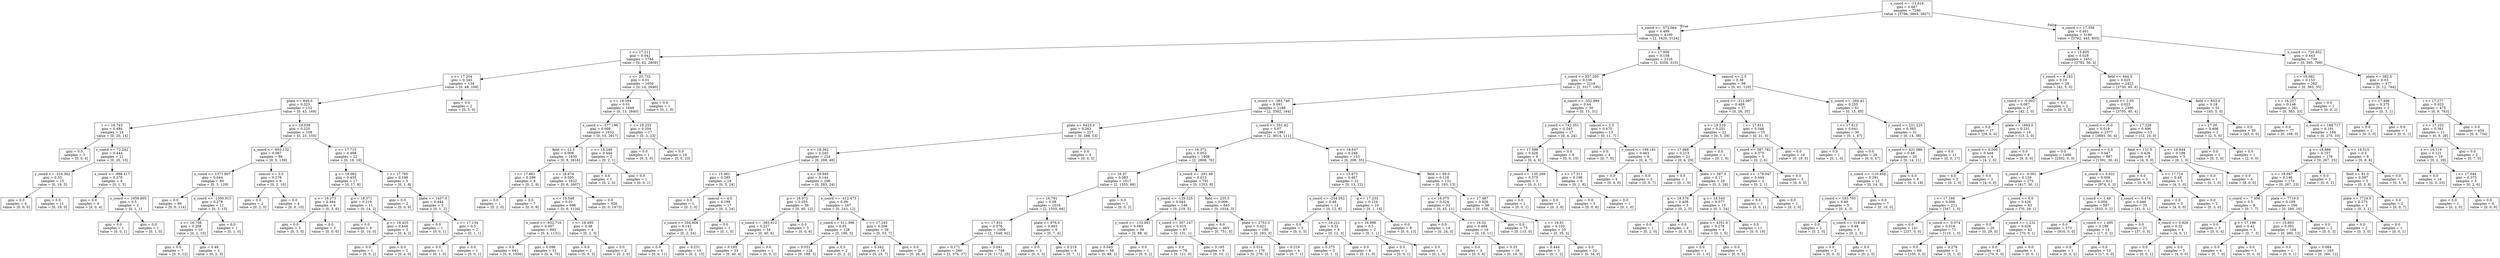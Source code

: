 digraph Tree {
node [shape=box] ;
0 [label="x_coord <= -13.616\ngini = 0.667\nsamples = 7290\nvalue = [3794, 3865, 3927]"] ;
1 [label="x_coord <= -572.064\ngini = 0.499\nsamples = 4100\nvalue = [2, 3420, 3124]"] ;
0 -> 1 [labeldistance=2.5, labelangle=45, headlabel="True"] ;
2 [label="z <= 17.211\ngini = 0.042\nsamples = 1784\nvalue = [0, 62, 2809]"] ;
1 -> 2 ;
3 [label="z <= 17.204\ngini = 0.345\nsamples = 134\nvalue = [0, 48, 169]"] ;
2 -> 3 ;
4 [label="plate <= 849.0\ngini = 0.323\nsamples = 132\nvalue = [0, 43, 169]"] ;
3 -> 4 ;
5 [label="r <= 16.743\ngini = 0.484\nsamples = 24\nvalue = [0, 20, 14]"] ;
4 -> 5 ;
6 [label="gini = 0.0\nsamples = 3\nvalue = [0, 0, 4]"] ;
5 -> 6 ;
7 [label="z_coord <= 72.242\ngini = 0.444\nsamples = 21\nvalue = [0, 20, 10]"] ;
5 -> 7 ;
8 [label="y_coord <= -316.362\ngini = 0.33\nsamples = 15\nvalue = [0, 19, 5]"] ;
7 -> 8 ;
9 [label="gini = 0.0\nsamples = 4\nvalue = [0, 0, 5]"] ;
8 -> 9 ;
10 [label="gini = 0.0\nsamples = 11\nvalue = [0, 19, 0]"] ;
8 -> 10 ;
11 [label="x_coord <= -998.417\ngini = 0.278\nsamples = 6\nvalue = [0, 1, 5]"] ;
7 -> 11 ;
12 [label="gini = 0.0\nsamples = 4\nvalue = [0, 0, 4]"] ;
11 -> 12 ;
13 [label="z_coord <= 1056.605\ngini = 0.5\nsamples = 2\nvalue = [0, 1, 1]"] ;
11 -> 13 ;
14 [label="gini = 0.0\nsamples = 1\nvalue = [0, 0, 1]"] ;
13 -> 14 ;
15 [label="gini = 0.0\nsamples = 1\nvalue = [0, 1, 0]"] ;
13 -> 15 ;
16 [label="u <= 19.039\ngini = 0.225\nsamples = 108\nvalue = [0, 23, 155]"] ;
4 -> 16 ;
17 [label="x_coord <= -603.132\ngini = 0.067\nsamples = 86\nvalue = [0, 5, 139]"] ;
16 -> 17 ;
18 [label="y_coord <= 1371.807\ngini = 0.044\nsamples = 80\nvalue = [0, 3, 129]"] ;
17 -> 18 ;
19 [label="gini = 0.0\nsamples = 69\nvalue = [0, 0, 114]"] ;
18 -> 19 ;
20 [label="x_coord <= -1300.915\ngini = 0.278\nsamples = 11\nvalue = [0, 3, 15]"] ;
18 -> 20 ;
21 [label="z <= 16.758\ngini = 0.208\nsamples = 10\nvalue = [0, 2, 15]"] ;
20 -> 21 ;
22 [label="gini = 0.0\nsamples = 7\nvalue = [0, 0, 12]"] ;
21 -> 22 ;
23 [label="gini = 0.48\nsamples = 3\nvalue = [0, 2, 3]"] ;
21 -> 23 ;
24 [label="gini = 0.0\nsamples = 1\nvalue = [0, 1, 0]"] ;
20 -> 24 ;
25 [label="camcol <= 3.5\ngini = 0.278\nsamples = 6\nvalue = [0, 2, 10]"] ;
17 -> 25 ;
26 [label="gini = 0.0\nsamples = 2\nvalue = [0, 2, 0]"] ;
25 -> 26 ;
27 [label="gini = 0.0\nsamples = 4\nvalue = [0, 0, 10]"] ;
25 -> 27 ;
28 [label="r <= 17.715\ngini = 0.498\nsamples = 22\nvalue = [0, 18, 16]"] ;
16 -> 28 ;
29 [label="g <= 18.062\ngini = 0.435\nsamples = 17\nvalue = [0, 17, 8]"] ;
28 -> 29 ;
30 [label="u <= 19.273\ngini = 0.444\nsamples = 6\nvalue = [0, 3, 6]"] ;
29 -> 30 ;
31 [label="gini = 0.0\nsamples = 3\nvalue = [0, 3, 0]"] ;
30 -> 31 ;
32 [label="gini = 0.0\nsamples = 3\nvalue = [0, 0, 6]"] ;
30 -> 32 ;
33 [label="g <= 18.371\ngini = 0.219\nsamples = 11\nvalue = [0, 14, 2]"] ;
29 -> 33 ;
34 [label="gini = 0.0\nsamples = 8\nvalue = [0, 10, 0]"] ;
33 -> 34 ;
35 [label="g <= 18.425\ngini = 0.444\nsamples = 3\nvalue = [0, 4, 2]"] ;
33 -> 35 ;
36 [label="gini = 0.0\nsamples = 1\nvalue = [0, 0, 2]"] ;
35 -> 36 ;
37 [label="gini = 0.0\nsamples = 2\nvalue = [0, 4, 0]"] ;
35 -> 37 ;
38 [label="r <= 17.785\ngini = 0.198\nsamples = 5\nvalue = [0, 1, 8]"] ;
28 -> 38 ;
39 [label="gini = 0.0\nsamples = 2\nvalue = [0, 0, 6]"] ;
38 -> 39 ;
40 [label="plate <= 1437.0\ngini = 0.444\nsamples = 3\nvalue = [0, 1, 2]"] ;
38 -> 40 ;
41 [label="gini = 0.0\nsamples = 1\nvalue = [0, 0, 1]"] ;
40 -> 41 ;
42 [label="z <= 17.134\ngini = 0.5\nsamples = 2\nvalue = [0, 1, 1]"] ;
40 -> 42 ;
43 [label="gini = 0.0\nsamples = 1\nvalue = [0, 1, 0]"] ;
42 -> 43 ;
44 [label="gini = 0.0\nsamples = 1\nvalue = [0, 0, 1]"] ;
42 -> 44 ;
45 [label="gini = 0.0\nsamples = 2\nvalue = [0, 5, 0]"] ;
3 -> 45 ;
46 [label="z <= 20.732\ngini = 0.01\nsamples = 1650\nvalue = [0, 14, 2640]"] ;
2 -> 46 ;
47 [label="u <= 19.594\ngini = 0.01\nsamples = 1649\nvalue = [0, 13, 2640]"] ;
46 -> 47 ;
48 [label="x_coord <= -577.196\ngini = 0.008\nsamples = 1632\nvalue = [0, 10, 2617]"] ;
47 -> 48 ;
49 [label="field <= 12.5\ngini = 0.006\nsamples = 1630\nvalue = [0, 8, 2616]"] ;
48 -> 49 ;
50 [label="i <= 17.661\ngini = 0.298\nsamples = 8\nvalue = [0, 2, 9]"] ;
49 -> 50 ;
51 [label="gini = 0.0\nsamples = 1\nvalue = [0, 2, 0]"] ;
50 -> 51 ;
52 [label="gini = 0.0\nsamples = 7\nvalue = [0, 0, 9]"] ;
50 -> 52 ;
53 [label="r <= 18.674\ngini = 0.005\nsamples = 1622\nvalue = [0, 6, 2607]"] ;
49 -> 53 ;
54 [label="u <= 19.548\ngini = 0.01\nsamples = 696\nvalue = [0, 6, 1134]"] ;
53 -> 54 ;
55 [label="x_coord <= -852.716\ngini = 0.007\nsamples = 692\nvalue = [0, 4, 1131]"] ;
54 -> 55 ;
56 [label="gini = 0.0\nsamples = 641\nvalue = [0, 0, 1056]"] ;
55 -> 56 ;
57 [label="gini = 0.096\nsamples = 51\nvalue = [0, 4, 75]"] ;
55 -> 57 ;
58 [label="r <= 18.495\ngini = 0.48\nsamples = 4\nvalue = [0, 2, 3]"] ;
54 -> 58 ;
59 [label="gini = 0.0\nsamples = 2\nvalue = [0, 0, 3]"] ;
58 -> 59 ;
60 [label="gini = 0.0\nsamples = 2\nvalue = [0, 2, 0]"] ;
58 -> 60 ;
61 [label="gini = 0.0\nsamples = 926\nvalue = [0, 0, 1473]"] ;
53 -> 61 ;
62 [label="r <= 18.249\ngini = 0.444\nsamples = 2\nvalue = [0, 2, 1]"] ;
48 -> 62 ;
63 [label="gini = 0.0\nsamples = 1\nvalue = [0, 2, 0]"] ;
62 -> 63 ;
64 [label="gini = 0.0\nsamples = 1\nvalue = [0, 0, 1]"] ;
62 -> 64 ;
65 [label="r <= 18.233\ngini = 0.204\nsamples = 17\nvalue = [0, 3, 23]"] ;
47 -> 65 ;
66 [label="gini = 0.0\nsamples = 1\nvalue = [0, 3, 0]"] ;
65 -> 66 ;
67 [label="gini = 0.0\nsamples = 16\nvalue = [0, 0, 23]"] ;
65 -> 67 ;
68 [label="gini = 0.0\nsamples = 1\nvalue = [0, 1, 0]"] ;
46 -> 68 ;
69 [label="r <= 17.956\ngini = 0.158\nsamples = 2316\nvalue = [2, 3358, 315]"] ;
1 -> 69 ;
70 [label="z_coord <= 557.205\ngini = 0.106\nsamples = 2218\nvalue = [2, 3317, 195]"] ;
69 -> 70 ;
71 [label="x_coord <= -383.746\ngini = 0.091\nsamples = 2188\nvalue = [2, 3302, 164]"] ;
70 -> 71 ;
72 [label="plate <= 6423.0\ngini = 0.263\nsamples = 227\nvalue = [0, 288, 53]"] ;
71 -> 72 ;
73 [label="u <= 18.362\ngini = 0.245\nsamples = 224\nvalue = [0, 288, 48]"] ;
72 -> 73 ;
74 [label="i <= 15.461\ngini = 0.285\nsamples = 18\nvalue = [0, 5, 24]"] ;
73 -> 74 ;
75 [label="gini = 0.0\nsamples = 1\nvalue = [0, 2, 0]"] ;
74 -> 75 ;
76 [label="camcol <= 4.5\ngini = 0.198\nsamples = 17\nvalue = [0, 3, 24]"] ;
74 -> 76 ;
77 [label="z_coord <= 204.608\ngini = 0.142\nsamples = 16\nvalue = [0, 2, 24]"] ;
76 -> 77 ;
78 [label="gini = 0.0\nsamples = 6\nvalue = [0, 0, 11]"] ;
77 -> 78 ;
79 [label="gini = 0.231\nsamples = 10\nvalue = [0, 2, 13]"] ;
77 -> 79 ;
80 [label="gini = 0.0\nsamples = 1\nvalue = [0, 1, 0]"] ;
76 -> 80 ;
81 [label="u <= 18.945\ngini = 0.144\nsamples = 206\nvalue = [0, 283, 24]"] ;
73 -> 81 ;
82 [label="g <= 18.072\ngini = 0.355\nsamples = 39\nvalue = [0, 40, 12]"] ;
81 -> 82 ;
83 [label="x_coord <= -383.912\ngini = 0.227\nsamples = 34\nvalue = [0, 40, 6]"] ;
82 -> 83 ;
84 [label="gini = 0.165\nsamples = 33\nvalue = [0, 40, 4]"] ;
83 -> 84 ;
85 [label="gini = 0.0\nsamples = 1\nvalue = [0, 0, 2]"] ;
83 -> 85 ;
86 [label="gini = 0.0\nsamples = 5\nvalue = [0, 0, 6]"] ;
82 -> 86 ;
87 [label="x_coord <= -412.473\ngini = 0.09\nsamples = 167\nvalue = [0, 243, 12]"] ;
81 -> 87 ;
88 [label="y_coord <= 511.396\ngini = 0.05\nsamples = 128\nvalue = [0, 190, 5]"] ;
87 -> 88 ;
89 [label="gini = 0.031\nsamples = 126\nvalue = [0, 188, 3]"] ;
88 -> 89 ;
90 [label="gini = 0.5\nsamples = 2\nvalue = [0, 2, 2]"] ;
88 -> 90 ;
91 [label="r <= 17.245\ngini = 0.206\nsamples = 39\nvalue = [0, 53, 7]"] ;
87 -> 91 ;
92 [label="gini = 0.342\nsamples = 19\nvalue = [0, 25, 7]"] ;
91 -> 92 ;
93 [label="gini = 0.0\nsamples = 20\nvalue = [0, 28, 0]"] ;
91 -> 93 ;
94 [label="gini = 0.0\nsamples = 3\nvalue = [0, 0, 5]"] ;
72 -> 94 ;
95 [label="z_coord <= 351.42\ngini = 0.07\nsamples = 1961\nvalue = [2, 3014, 111]"] ;
71 -> 95 ;
96 [label="i <= 16.372\ngini = 0.053\nsamples = 1808\nvalue = [2, 2808, 76]"] ;
95 -> 96 ;
97 [label="i <= 16.37\ngini = 0.083\nsamples = 1017\nvalue = [2, 1555, 68]"] ;
96 -> 97 ;
98 [label="r <= 16.791\ngini = 0.08\nsamples = 1016\nvalue = [2, 1555, 66]"] ;
97 -> 98 ;
99 [label="u <= 17.831\ngini = 0.076\nsamples = 1008\nvalue = [2, 1548, 62]"] ;
98 -> 99 ;
100 [label="gini = 0.171\nsamples = 260\nvalue = [2, 376, 37]"] ;
99 -> 100 ;
101 [label="gini = 0.041\nsamples = 748\nvalue = [0, 1172, 25]"] ;
99 -> 101 ;
102 [label="plate <= 976.0\ngini = 0.463\nsamples = 8\nvalue = [0, 7, 4]"] ;
98 -> 102 ;
103 [label="gini = 0.0\nsamples = 2\nvalue = [0, 0, 3]"] ;
102 -> 103 ;
104 [label="gini = 0.219\nsamples = 6\nvalue = [0, 7, 1]"] ;
102 -> 104 ;
105 [label="gini = 0.0\nsamples = 1\nvalue = [0, 0, 2]"] ;
97 -> 105 ;
106 [label="x_coord <= -291.49\ngini = 0.013\nsamples = 791\nvalue = [0, 1253, 8]"] ;
96 -> 106 ;
107 [label="y_coord <= -129.325\ngini = 0.044\nsamples = 146\nvalue = [0, 219, 5]"] ;
106 -> 107 ;
108 [label="y_coord <= -133.991\ngini = 0.083\nsamples = 59\nvalue = [0, 88, 4]"] ;
107 -> 108 ;
109 [label="gini = 0.043\nsamples = 58\nvalue = [0, 88, 2]"] ;
108 -> 109 ;
110 [label="gini = 0.0\nsamples = 1\nvalue = [0, 0, 2]"] ;
108 -> 110 ;
111 [label="z_coord <= 307.147\ngini = 0.015\nsamples = 87\nvalue = [0, 131, 1]"] ;
107 -> 111 ;
112 [label="gini = 0.0\nsamples = 78\nvalue = [0, 121, 0]"] ;
111 -> 112 ;
113 [label="gini = 0.165\nsamples = 9\nvalue = [0, 10, 1]"] ;
111 -> 113 ;
114 [label="field <= 235.5\ngini = 0.006\nsamples = 645\nvalue = [0, 1034, 3]"] ;
106 -> 114 ;
115 [label="gini = 0.0\nsamples = 465\nvalue = [0, 751, 0]"] ;
114 -> 115 ;
116 [label="plate <= 2753.5\ngini = 0.021\nsamples = 180\nvalue = [0, 283, 3]"] ;
114 -> 116 ;
117 [label="gini = 0.014\nsamples = 176\nvalue = [0, 276, 2]"] ;
116 -> 117 ;
118 [label="gini = 0.219\nsamples = 4\nvalue = [0, 7, 1]"] ;
116 -> 118 ;
119 [label="u <= 18.647\ngini = 0.248\nsamples = 153\nvalue = [0, 206, 35]"] ;
95 -> 119 ;
120 [label="z <= 15.873\ngini = 0.467\nsamples = 22\nvalue = [0, 13, 22]"] ;
119 -> 120 ;
121 [label="x_coord <= -254.052\ngini = 0.48\nsamples = 12\nvalue = [0, 12, 8]"] ;
120 -> 121 ;
122 [label="gini = 0.0\nsamples = 3\nvalue = [0, 0, 5]"] ;
121 -> 122 ;
123 [label="u <= 18.221\ngini = 0.32\nsamples = 9\nvalue = [0, 12, 3]"] ;
121 -> 123 ;
124 [label="gini = 0.375\nsamples = 3\nvalue = [0, 1, 3]"] ;
123 -> 124 ;
125 [label="gini = 0.0\nsamples = 6\nvalue = [0, 11, 0]"] ;
123 -> 125 ;
126 [label="g <= 17.233\ngini = 0.124\nsamples = 10\nvalue = [0, 1, 14]"] ;
120 -> 126 ;
127 [label="g <= 16.996\ngini = 0.5\nsamples = 2\nvalue = [0, 1, 1]"] ;
126 -> 127 ;
128 [label="gini = 0.0\nsamples = 1\nvalue = [0, 0, 1]"] ;
127 -> 128 ;
129 [label="gini = 0.0\nsamples = 1\nvalue = [0, 1, 0]"] ;
127 -> 129 ;
130 [label="gini = 0.0\nsamples = 8\nvalue = [0, 0, 13]"] ;
126 -> 130 ;
131 [label="field <= 69.0\ngini = 0.118\nsamples = 131\nvalue = [0, 193, 13]"] ;
119 -> 131 ;
132 [label="z <= 16.075\ngini = 0.324\nsamples = 33\nvalue = [0, 43, 11]"] ;
131 -> 132 ;
133 [label="gini = 0.0\nsamples = 14\nvalue = [0, 24, 0]"] ;
132 -> 133 ;
134 [label="i <= 16.52\ngini = 0.464\nsamples = 19\nvalue = [0, 19, 11]"] ;
132 -> 134 ;
135 [label="gini = 0.0\nsamples = 3\nvalue = [0, 0, 6]"] ;
134 -> 135 ;
136 [label="gini = 0.33\nsamples = 16\nvalue = [0, 19, 5]"] ;
134 -> 136 ;
137 [label="r <= 17.487\ngini = 0.026\nsamples = 98\nvalue = [0, 150, 2]"] ;
131 -> 137 ;
138 [label="gini = 0.0\nsamples = 73\nvalue = [0, 115, 0]"] ;
137 -> 138 ;
139 [label="z <= 16.91\ngini = 0.102\nsamples = 25\nvalue = [0, 35, 2]"] ;
137 -> 139 ;
140 [label="gini = 0.444\nsamples = 3\nvalue = [0, 1, 2]"] ;
139 -> 140 ;
141 [label="gini = 0.0\nsamples = 22\nvalue = [0, 34, 0]"] ;
139 -> 141 ;
142 [label="x_coord <= -352.899\ngini = 0.44\nsamples = 30\nvalue = [0, 15, 31]"] ;
70 -> 142 ;
143 [label="z_coord <= 742.351\ngini = 0.245\nsamples = 17\nvalue = [0, 4, 24]"] ;
142 -> 143 ;
144 [label="r <= 17.598\ngini = 0.426\nsamples = 9\nvalue = [0, 4, 9]"] ;
143 -> 144 ;
145 [label="y_coord <= -135.209\ngini = 0.375\nsamples = 3\nvalue = [0, 3, 1]"] ;
144 -> 145 ;
146 [label="gini = 0.0\nsamples = 1\nvalue = [0, 0, 1]"] ;
145 -> 146 ;
147 [label="gini = 0.0\nsamples = 2\nvalue = [0, 3, 0]"] ;
145 -> 147 ;
148 [label="z <= 17.311\ngini = 0.198\nsamples = 6\nvalue = [0, 1, 8]"] ;
144 -> 148 ;
149 [label="gini = 0.0\nsamples = 5\nvalue = [0, 0, 8]"] ;
148 -> 149 ;
150 [label="gini = 0.0\nsamples = 1\nvalue = [0, 1, 0]"] ;
148 -> 150 ;
151 [label="gini = 0.0\nsamples = 8\nvalue = [0, 0, 15]"] ;
143 -> 151 ;
152 [label="camcol <= 2.5\ngini = 0.475\nsamples = 13\nvalue = [0, 11, 7]"] ;
142 -> 152 ;
153 [label="gini = 0.0\nsamples = 4\nvalue = [0, 7, 0]"] ;
152 -> 153 ;
154 [label="y_coord <= 199.181\ngini = 0.463\nsamples = 9\nvalue = [0, 4, 7]"] ;
152 -> 154 ;
155 [label="gini = 0.0\nsamples = 4\nvalue = [0, 4, 0]"] ;
154 -> 155 ;
156 [label="gini = 0.0\nsamples = 5\nvalue = [0, 0, 7]"] ;
154 -> 156 ;
157 [label="camcol <= 2.5\ngini = 0.38\nsamples = 98\nvalue = [0, 41, 120]"] ;
69 -> 157 ;
158 [label="x_coord <= -312.097\ngini = 0.489\nsamples = 37\nvalue = [0, 26, 35]"] ;
157 -> 158 ;
159 [label="u <= 19.519\ngini = 0.251\nsamples = 22\nvalue = [0, 5, 29]"] ;
158 -> 159 ;
160 [label="i <= 17.688\ngini = 0.213\nsamples = 21\nvalue = [0, 4, 29]"] ;
159 -> 160 ;
161 [label="gini = 0.0\nsamples = 1\nvalue = [0, 1, 0]"] ;
160 -> 161 ;
162 [label="plate <= 587.0\ngini = 0.17\nsamples = 20\nvalue = [0, 3, 29]"] ;
160 -> 162 ;
163 [label="g <= 18.576\ngini = 0.408\nsamples = 5\nvalue = [0, 2, 5]"] ;
162 -> 163 ;
164 [label="gini = 0.0\nsamples = 1\nvalue = [0, 2, 0]"] ;
163 -> 164 ;
165 [label="gini = 0.0\nsamples = 4\nvalue = [0, 0, 5]"] ;
163 -> 165 ;
166 [label="g <= 18.543\ngini = 0.077\nsamples = 15\nvalue = [0, 1, 24]"] ;
162 -> 166 ;
167 [label="plate <= 4351.0\ngini = 0.278\nsamples = 4\nvalue = [0, 1, 5]"] ;
166 -> 167 ;
168 [label="gini = 0.0\nsamples = 1\nvalue = [0, 1, 0]"] ;
167 -> 168 ;
169 [label="gini = 0.0\nsamples = 3\nvalue = [0, 0, 5]"] ;
167 -> 169 ;
170 [label="gini = 0.0\nsamples = 11\nvalue = [0, 0, 19]"] ;
166 -> 170 ;
171 [label="gini = 0.0\nsamples = 1\nvalue = [0, 1, 0]"] ;
159 -> 171 ;
172 [label="i <= 17.811\ngini = 0.346\nsamples = 15\nvalue = [0, 21, 6]"] ;
158 -> 172 ;
173 [label="z_coord <= 387.782\ngini = 0.375\nsamples = 5\nvalue = [0, 2, 6]"] ;
172 -> 173 ;
174 [label="x_coord <= -178.047\ngini = 0.444\nsamples = 2\nvalue = [0, 2, 1]"] ;
173 -> 174 ;
175 [label="gini = 0.0\nsamples = 1\nvalue = [0, 0, 1]"] ;
174 -> 175 ;
176 [label="gini = 0.0\nsamples = 1\nvalue = [0, 2, 0]"] ;
174 -> 176 ;
177 [label="gini = 0.0\nsamples = 3\nvalue = [0, 0, 5]"] ;
173 -> 177 ;
178 [label="gini = 0.0\nsamples = 10\nvalue = [0, 19, 0]"] ;
172 -> 178 ;
179 [label="y_coord <= -260.42\ngini = 0.255\nsamples = 61\nvalue = [0, 15, 85]"] ;
157 -> 179 ;
180 [label="i <= 17.613\ngini = 0.041\nsamples = 30\nvalue = [0, 1, 47]"] ;
179 -> 180 ;
181 [label="gini = 0.0\nsamples = 1\nvalue = [0, 1, 0]"] ;
180 -> 181 ;
182 [label="gini = 0.0\nsamples = 29\nvalue = [0, 0, 47]"] ;
180 -> 182 ;
183 [label="y_coord <= 221.225\ngini = 0.393\nsamples = 31\nvalue = [0, 14, 38]"] ;
179 -> 183 ;
184 [label="z_coord <= 431.086\ngini = 0.48\nsamples = 20\nvalue = [0, 14, 21]"] ;
183 -> 184 ;
185 [label="y_coord <= -110.858\ngini = 0.291\nsamples = 12\nvalue = [0, 14, 3]"] ;
184 -> 185 ;
186 [label="z_coord <= 183.705\ngini = 0.49\nsamples = 5\nvalue = [0, 4, 3]"] ;
185 -> 186 ;
187 [label="gini = 0.0\nsamples = 2\nvalue = [0, 2, 0]"] ;
186 -> 187 ;
188 [label="z_coord <= 319.48\ngini = 0.48\nsamples = 3\nvalue = [0, 2, 3]"] ;
186 -> 188 ;
189 [label="gini = 0.0\nsamples = 2\nvalue = [0, 0, 3]"] ;
188 -> 189 ;
190 [label="gini = 0.0\nsamples = 1\nvalue = [0, 2, 0]"] ;
188 -> 190 ;
191 [label="gini = 0.0\nsamples = 7\nvalue = [0, 10, 0]"] ;
185 -> 191 ;
192 [label="gini = 0.0\nsamples = 8\nvalue = [0, 0, 18]"] ;
184 -> 192 ;
193 [label="gini = 0.0\nsamples = 11\nvalue = [0, 0, 17]"] ;
183 -> 193 ;
194 [label="x_coord <= 17.358\ngini = 0.401\nsamples = 3190\nvalue = [3792, 445, 803]"] ;
0 -> 194 [labeldistance=2.5, labelangle=-45, headlabel="False"] ;
195 [label="u <= 15.605\ngini = 0.028\nsamples = 2451\nvalue = [3792, 50, 4]"] ;
194 -> 195 ;
196 [label="z_coord <= 8.183\ngini = 0.19\nsamples = 29\nvalue = [42, 5, 0]"] ;
195 -> 196 ;
197 [label="z_coord <= -0.002\ngini = 0.087\nsamples = 27\nvalue = [42, 2, 0]"] ;
196 -> 197 ;
198 [label="gini = 0.0\nsamples = 17\nvalue = [29, 0, 0]"] ;
197 -> 198 ;
199 [label="plate <= 1664.0\ngini = 0.231\nsamples = 10\nvalue = [13, 2, 0]"] ;
197 -> 199 ;
200 [label="z_coord <= 0.006\ngini = 0.444\nsamples = 4\nvalue = [4, 2, 0]"] ;
199 -> 200 ;
201 [label="gini = 0.0\nsamples = 2\nvalue = [0, 2, 0]"] ;
200 -> 201 ;
202 [label="gini = 0.0\nsamples = 2\nvalue = [4, 0, 0]"] ;
200 -> 202 ;
203 [label="gini = 0.0\nsamples = 6\nvalue = [9, 0, 0]"] ;
199 -> 203 ;
204 [label="gini = 0.0\nsamples = 2\nvalue = [0, 3, 0]"] ;
196 -> 204 ;
205 [label="field <= 644.5\ngini = 0.025\nsamples = 2422\nvalue = [3750, 45, 4]"] ;
195 -> 205 ;
206 [label="z_coord <= 2.05\ngini = 0.023\nsamples = 2390\nvalue = [3705, 40, 4]"] ;
205 -> 206 ;
207 [label="z_coord <= -0.0\ngini = 0.018\nsamples = 2377\nvalue = [3693, 30, 4]"] ;
206 -> 207 ;
208 [label="gini = 0.0\nsamples = 1490\nvalue = [2302, 0, 0]"] ;
207 -> 208 ;
209 [label="y_coord <= 0.0\ngini = 0.047\nsamples = 887\nvalue = [1391, 30, 4]"] ;
207 -> 209 ;
210 [label="x_coord <= -0.001\ngini = 0.129\nsamples = 275\nvalue = [417, 30, 1]"] ;
209 -> 210 ;
211 [label="i <= 17.166\ngini = 0.006\nsamples = 212\nvalue = [347, 1, 0]"] ;
210 -> 211 ;
212 [label="gini = 0.0\nsamples = 141\nvalue = [237, 0, 0]"] ;
211 -> 212 ;
213 [label="x_coord <= -0.074\ngini = 0.018\nsamples = 71\nvalue = [110, 1, 0]"] ;
211 -> 213 ;
214 [label="gini = 0.0\nsamples = 68\nvalue = [105, 0, 0]"] ;
213 -> 214 ;
215 [label="gini = 0.278\nsamples = 3\nvalue = [5, 1, 0]"] ;
213 -> 215 ;
216 [label="z_coord <= 0.0\ngini = 0.426\nsamples = 63\nvalue = [70, 29, 1]"] ;
210 -> 216 ;
217 [label="gini = 0.0\nsamples = 20\nvalue = [0, 29, 0]"] ;
216 -> 217 ;
218 [label="z_coord <= 1.232\ngini = 0.028\nsamples = 43\nvalue = [70, 0, 1]"] ;
216 -> 218 ;
219 [label="gini = 0.0\nsamples = 42\nvalue = [70, 0, 0]"] ;
218 -> 219 ;
220 [label="gini = 0.0\nsamples = 1\nvalue = [0, 0, 1]"] ;
218 -> 220 ;
221 [label="x_coord <= 0.621\ngini = 0.006\nsamples = 612\nvalue = [974, 0, 3]"] ;
209 -> 221 ;
222 [label="z_coord <= 1.49\ngini = 0.004\nsamples = 587\nvalue = [933, 0, 2]"] ;
221 -> 222 ;
223 [label="gini = 0.0\nsamples = 573\nvalue = [916, 0, 0]"] ;
222 -> 223 ;
224 [label="z_coord <= 1.495\ngini = 0.188\nsamples = 14\nvalue = [17, 0, 2]"] ;
222 -> 224 ;
225 [label="gini = 0.0\nsamples = 1\nvalue = [0, 0, 2]"] ;
224 -> 225 ;
226 [label="gini = 0.0\nsamples = 13\nvalue = [17, 0, 0]"] ;
224 -> 226 ;
227 [label="z_coord <= 0.474\ngini = 0.046\nsamples = 25\nvalue = [41, 0, 1]"] ;
221 -> 227 ;
228 [label="gini = 0.0\nsamples = 21\nvalue = [37, 0, 0]"] ;
227 -> 228 ;
229 [label="z_coord <= 0.926\ngini = 0.32\nsamples = 4\nvalue = [4, 0, 1]"] ;
227 -> 229 ;
230 [label="gini = 0.0\nsamples = 1\nvalue = [0, 0, 1]"] ;
229 -> 230 ;
231 [label="gini = 0.0\nsamples = 3\nvalue = [4, 0, 0]"] ;
229 -> 231 ;
232 [label="g <= 17.228\ngini = 0.496\nsamples = 13\nvalue = [12, 10, 0]"] ;
206 -> 232 ;
233 [label="field <= 131.5\ngini = 0.426\nsamples = 8\nvalue = [4, 9, 0]"] ;
232 -> 233 ;
234 [label="gini = 0.0\nsamples = 3\nvalue = [0, 6, 0]"] ;
233 -> 234 ;
235 [label="u <= 17.714\ngini = 0.49\nsamples = 5\nvalue = [4, 3, 0]"] ;
233 -> 235 ;
236 [label="gini = 0.0\nsamples = 3\nvalue = [4, 0, 0]"] ;
235 -> 236 ;
237 [label="gini = 0.0\nsamples = 2\nvalue = [0, 3, 0]"] ;
235 -> 237 ;
238 [label="z <= 16.644\ngini = 0.198\nsamples = 5\nvalue = [8, 1, 0]"] ;
232 -> 238 ;
239 [label="gini = 0.0\nsamples = 1\nvalue = [0, 1, 0]"] ;
238 -> 239 ;
240 [label="gini = 0.0\nsamples = 4\nvalue = [8, 0, 0]"] ;
238 -> 240 ;
241 [label="field <= 653.0\ngini = 0.18\nsamples = 32\nvalue = [45, 5, 0]"] ;
205 -> 241 ;
242 [label="i <= 17.26\ngini = 0.408\nsamples = 2\nvalue = [2, 5, 0]"] ;
241 -> 242 ;
243 [label="gini = 0.0\nsamples = 1\nvalue = [0, 5, 0]"] ;
242 -> 243 ;
244 [label="gini = 0.0\nsamples = 1\nvalue = [2, 0, 0]"] ;
242 -> 244 ;
245 [label="gini = 0.0\nsamples = 30\nvalue = [43, 0, 0]"] ;
241 -> 245 ;
246 [label="x_coord <= 720.652\ngini = 0.443\nsamples = 739\nvalue = [0, 395, 799]"] ;
194 -> 246 ;
247 [label="i <= 19.082\ngini = 0.153\nsamples = 262\nvalue = [0, 383, 35]"] ;
246 -> 247 ;
248 [label="r <= 16.257\ngini = 0.146\nsamples = 261\nvalue = [0, 383, 33]"] ;
247 -> 248 ;
249 [label="gini = 0.0\nsamples = 77\nvalue = [0, 108, 0]"] ;
248 -> 249 ;
250 [label="z_coord <= 188.717\ngini = 0.191\nsamples = 184\nvalue = [0, 275, 33]"] ;
248 -> 250 ;
251 [label="g <= 18.886\ngini = 0.157\nsamples = 176\nvalue = [0, 267, 25]"] ;
250 -> 251 ;
252 [label="u <= 18.047\ngini = 0.146\nsamples = 174\nvalue = [0, 267, 23]"] ;
251 -> 252 ;
253 [label="z_coord <= -7.456\ngini = 0.5\nsamples = 8\nvalue = [0, 7, 7]"] ;
252 -> 253 ;
254 [label="gini = 0.0\nsamples = 3\nvalue = [0, 0, 4]"] ;
253 -> 254 ;
255 [label="g <= 17.196\ngini = 0.42\nsamples = 5\nvalue = [0, 7, 3]"] ;
253 -> 255 ;
256 [label="gini = 0.0\nsamples = 4\nvalue = [0, 7, 0]"] ;
255 -> 256 ;
257 [label="gini = 0.0\nsamples = 1\nvalue = [0, 0, 3]"] ;
255 -> 257 ;
258 [label="plate <= 7719.5\ngini = 0.109\nsamples = 166\nvalue = [0, 260, 16]"] ;
252 -> 258 ;
259 [label="i <= 15.803\ngini = 0.091\nsamples = 164\nvalue = [0, 260, 13]"] ;
258 -> 259 ;
260 [label="gini = 0.0\nsamples = 1\nvalue = [0, 0, 1]"] ;
259 -> 260 ;
261 [label="gini = 0.084\nsamples = 163\nvalue = [0, 260, 12]"] ;
259 -> 261 ;
262 [label="gini = 0.0\nsamples = 2\nvalue = [0, 0, 3]"] ;
258 -> 262 ;
263 [label="gini = 0.0\nsamples = 2\nvalue = [0, 0, 2]"] ;
251 -> 263 ;
264 [label="u <= 19.515\ngini = 0.5\nsamples = 8\nvalue = [0, 8, 8]"] ;
250 -> 264 ;
265 [label="field <= 81.0\ngini = 0.397\nsamples = 5\nvalue = [0, 3, 8]"] ;
264 -> 265 ;
266 [label="plate <= 7724.5\ngini = 0.375\nsamples = 3\nvalue = [0, 3, 1]"] ;
265 -> 266 ;
267 [label="gini = 0.0\nsamples = 2\nvalue = [0, 3, 0]"] ;
266 -> 267 ;
268 [label="gini = 0.0\nsamples = 1\nvalue = [0, 0, 1]"] ;
266 -> 268 ;
269 [label="gini = 0.0\nsamples = 2\nvalue = [0, 0, 7]"] ;
265 -> 269 ;
270 [label="gini = 0.0\nsamples = 3\nvalue = [0, 5, 0]"] ;
264 -> 270 ;
271 [label="gini = 0.0\nsamples = 1\nvalue = [0, 0, 2]"] ;
247 -> 271 ;
272 [label="plate <= 382.5\ngini = 0.03\nsamples = 477\nvalue = [0, 12, 764]"] ;
246 -> 272 ;
273 [label="z <= 17.496\ngini = 0.375\nsamples = 2\nvalue = [0, 3, 1]"] ;
272 -> 273 ;
274 [label="gini = 0.0\nsamples = 1\nvalue = [0, 3, 0]"] ;
273 -> 274 ;
275 [label="gini = 0.0\nsamples = 1\nvalue = [0, 0, 1]"] ;
273 -> 275 ;
276 [label="i <= 17.277\ngini = 0.023\nsamples = 475\nvalue = [0, 9, 763]"] ;
272 -> 276 ;
277 [label="z <= 17.102\ngini = 0.361\nsamples = 21\nvalue = [0, 9, 29]"] ;
276 -> 277 ;
278 [label="z <= 16.719\ngini = 0.121\nsamples = 19\nvalue = [0, 2, 29]"] ;
277 -> 278 ;
279 [label="gini = 0.0\nsamples = 14\nvalue = [0, 0, 23]"] ;
278 -> 279 ;
280 [label="i <= 17.044\ngini = 0.375\nsamples = 5\nvalue = [0, 2, 6]"] ;
278 -> 280 ;
281 [label="gini = 0.0\nsamples = 1\nvalue = [0, 2, 0]"] ;
280 -> 281 ;
282 [label="gini = 0.0\nsamples = 4\nvalue = [0, 0, 6]"] ;
280 -> 282 ;
283 [label="gini = 0.0\nsamples = 2\nvalue = [0, 7, 0]"] ;
277 -> 283 ;
284 [label="gini = 0.0\nsamples = 454\nvalue = [0, 0, 734]"] ;
276 -> 284 ;
}
